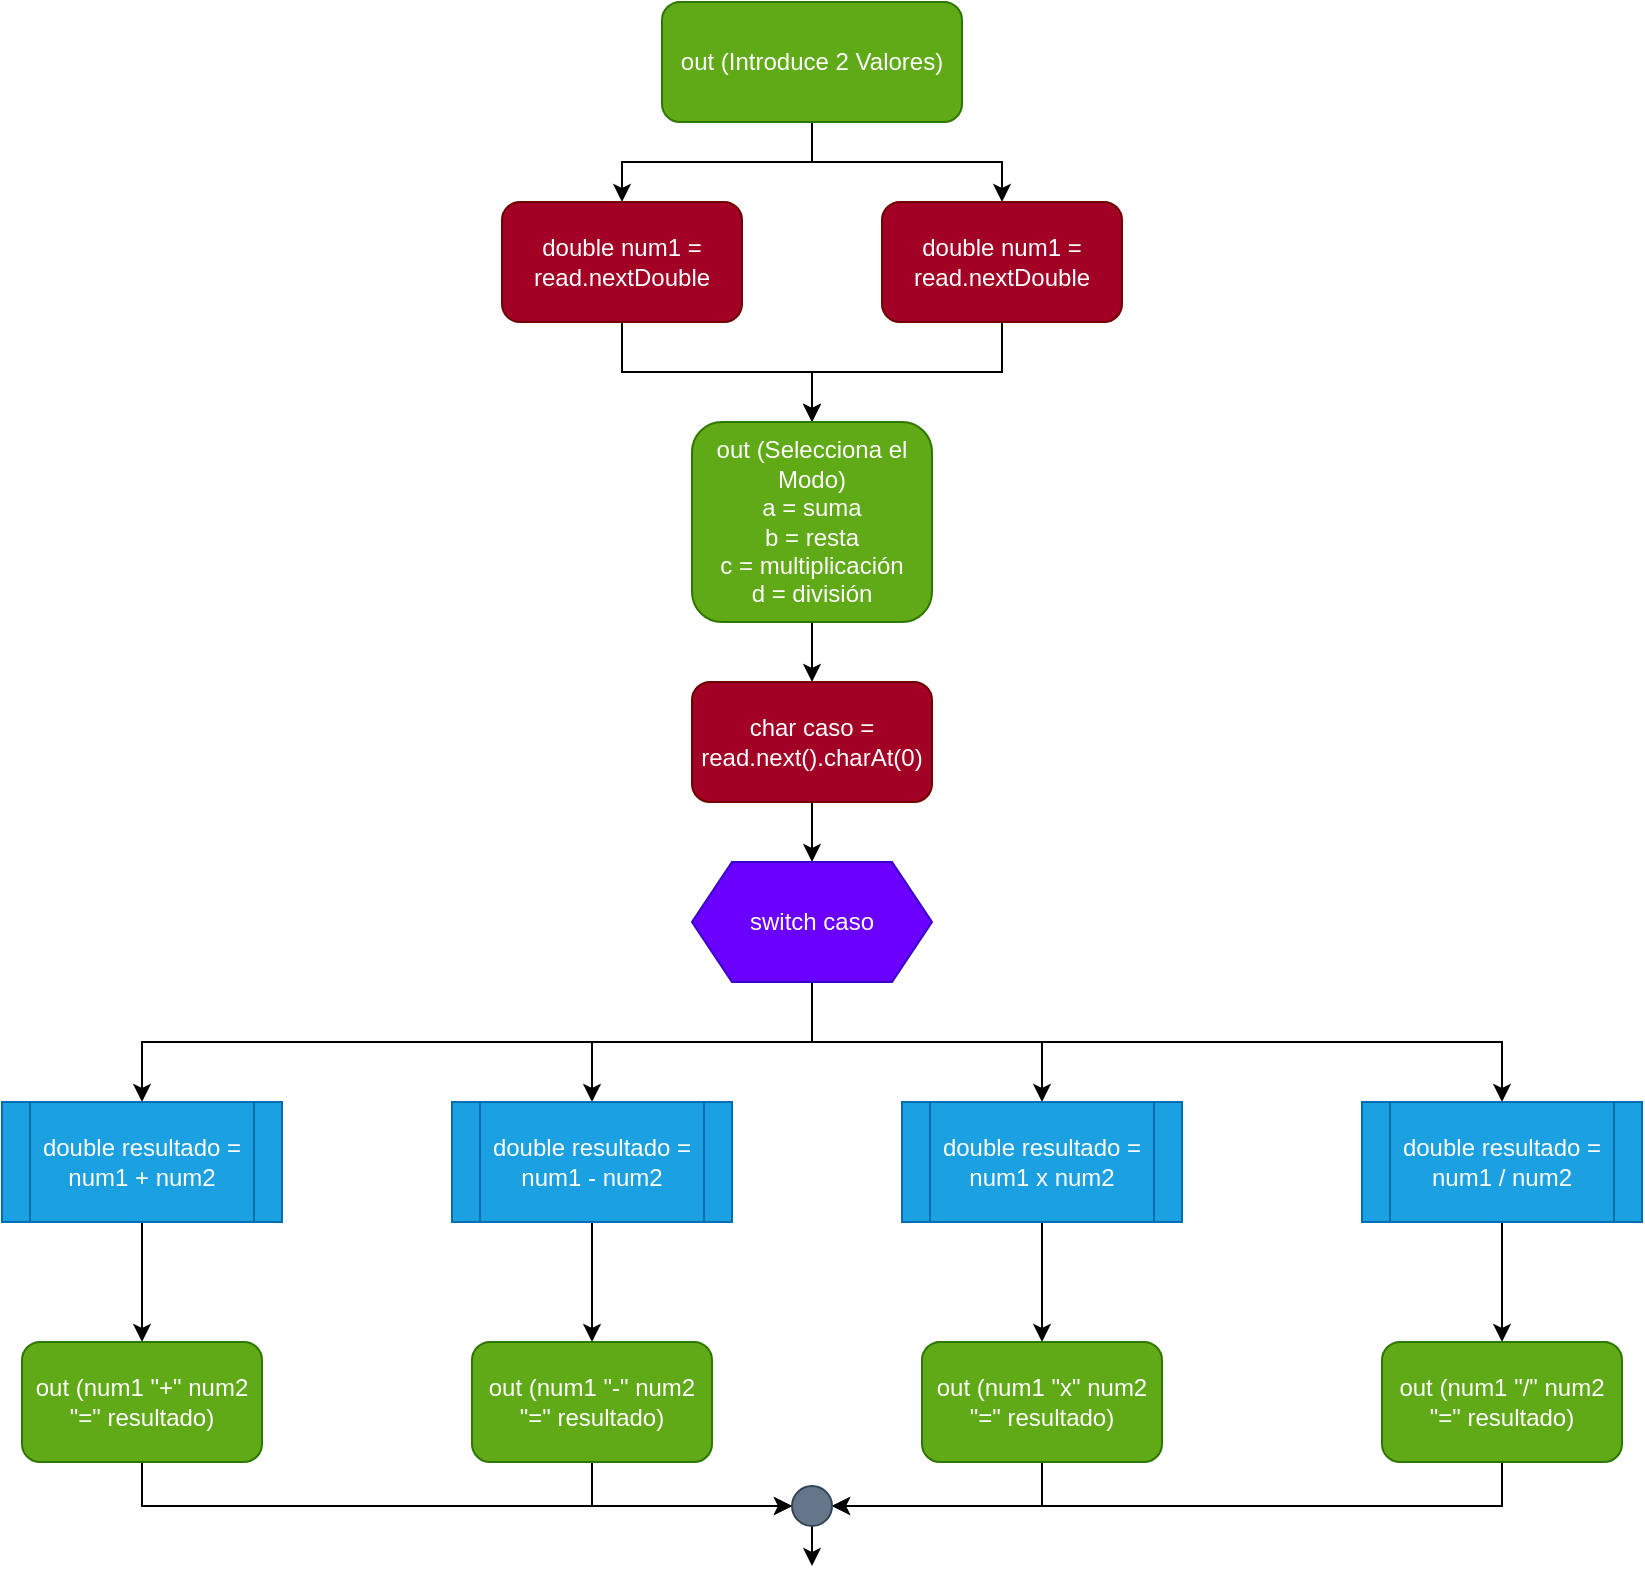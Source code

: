 <mxfile version="20.4.0" type="github">
  <diagram id="C5RBs43oDa-KdzZeNtuy" name="Page-1">
    <mxGraphModel dx="694" dy="368" grid="1" gridSize="10" guides="1" tooltips="1" connect="1" arrows="0" fold="1" page="1" pageScale="1" pageWidth="1169" pageHeight="827" math="0" shadow="0">
      <root>
        <mxCell id="WIyWlLk6GJQsqaUBKTNV-0" />
        <mxCell id="WIyWlLk6GJQsqaUBKTNV-1" parent="WIyWlLk6GJQsqaUBKTNV-0" />
        <mxCell id="PtO5_RdDYiuD5mhjzJ4b-3" style="edgeStyle=orthogonalEdgeStyle;rounded=0;orthogonalLoop=1;jettySize=auto;html=1;exitX=0.5;exitY=1;exitDx=0;exitDy=0;entryX=0.5;entryY=0;entryDx=0;entryDy=0;" edge="1" parent="WIyWlLk6GJQsqaUBKTNV-1" source="PtO5_RdDYiuD5mhjzJ4b-0" target="PtO5_RdDYiuD5mhjzJ4b-1">
          <mxGeometry relative="1" as="geometry" />
        </mxCell>
        <mxCell id="PtO5_RdDYiuD5mhjzJ4b-4" style="edgeStyle=orthogonalEdgeStyle;rounded=0;orthogonalLoop=1;jettySize=auto;html=1;exitX=0.5;exitY=1;exitDx=0;exitDy=0;entryX=0.5;entryY=0;entryDx=0;entryDy=0;" edge="1" parent="WIyWlLk6GJQsqaUBKTNV-1" source="PtO5_RdDYiuD5mhjzJ4b-0" target="PtO5_RdDYiuD5mhjzJ4b-2">
          <mxGeometry relative="1" as="geometry" />
        </mxCell>
        <mxCell id="PtO5_RdDYiuD5mhjzJ4b-0" value="out (Introduce 2 Valores)" style="rounded=1;whiteSpace=wrap;html=1;fillColor=#60a917;fontColor=#ffffff;strokeColor=#2D7600;" vertex="1" parent="WIyWlLk6GJQsqaUBKTNV-1">
          <mxGeometry x="505" y="23" width="150" height="60" as="geometry" />
        </mxCell>
        <mxCell id="PtO5_RdDYiuD5mhjzJ4b-7" style="edgeStyle=orthogonalEdgeStyle;rounded=0;orthogonalLoop=1;jettySize=auto;html=1;exitX=0.5;exitY=1;exitDx=0;exitDy=0;entryX=0.5;entryY=0;entryDx=0;entryDy=0;" edge="1" parent="WIyWlLk6GJQsqaUBKTNV-1" source="PtO5_RdDYiuD5mhjzJ4b-1" target="PtO5_RdDYiuD5mhjzJ4b-5">
          <mxGeometry relative="1" as="geometry" />
        </mxCell>
        <mxCell id="PtO5_RdDYiuD5mhjzJ4b-1" value="double num1 = read.nextDouble" style="rounded=1;whiteSpace=wrap;html=1;fillColor=#a20025;fontColor=#ffffff;strokeColor=#6F0000;" vertex="1" parent="WIyWlLk6GJQsqaUBKTNV-1">
          <mxGeometry x="425" y="123" width="120" height="60" as="geometry" />
        </mxCell>
        <mxCell id="PtO5_RdDYiuD5mhjzJ4b-6" style="edgeStyle=orthogonalEdgeStyle;rounded=0;orthogonalLoop=1;jettySize=auto;html=1;exitX=0.5;exitY=1;exitDx=0;exitDy=0;entryX=0.5;entryY=0;entryDx=0;entryDy=0;" edge="1" parent="WIyWlLk6GJQsqaUBKTNV-1" source="PtO5_RdDYiuD5mhjzJ4b-2" target="PtO5_RdDYiuD5mhjzJ4b-5">
          <mxGeometry relative="1" as="geometry" />
        </mxCell>
        <mxCell id="PtO5_RdDYiuD5mhjzJ4b-2" value="double num1 = read.nextDouble" style="rounded=1;whiteSpace=wrap;html=1;fillColor=#a20025;fontColor=#ffffff;strokeColor=#6F0000;" vertex="1" parent="WIyWlLk6GJQsqaUBKTNV-1">
          <mxGeometry x="615" y="123" width="120" height="60" as="geometry" />
        </mxCell>
        <mxCell id="PtO5_RdDYiuD5mhjzJ4b-9" style="edgeStyle=orthogonalEdgeStyle;rounded=0;orthogonalLoop=1;jettySize=auto;html=1;exitX=0.5;exitY=1;exitDx=0;exitDy=0;entryX=0.5;entryY=0;entryDx=0;entryDy=0;" edge="1" parent="WIyWlLk6GJQsqaUBKTNV-1" source="PtO5_RdDYiuD5mhjzJ4b-5" target="PtO5_RdDYiuD5mhjzJ4b-8">
          <mxGeometry relative="1" as="geometry" />
        </mxCell>
        <mxCell id="PtO5_RdDYiuD5mhjzJ4b-5" value="out (Selecciona el Modo)&lt;br&gt;a = suma&lt;br&gt;b = resta&lt;br&gt;c = multiplicación&lt;br&gt;d = división" style="rounded=1;whiteSpace=wrap;html=1;fillColor=#60a917;fontColor=#ffffff;strokeColor=#2D7600;" vertex="1" parent="WIyWlLk6GJQsqaUBKTNV-1">
          <mxGeometry x="520" y="233" width="120" height="100" as="geometry" />
        </mxCell>
        <mxCell id="PtO5_RdDYiuD5mhjzJ4b-11" style="edgeStyle=orthogonalEdgeStyle;rounded=0;orthogonalLoop=1;jettySize=auto;html=1;exitX=0.5;exitY=1;exitDx=0;exitDy=0;entryX=0.5;entryY=0;entryDx=0;entryDy=0;" edge="1" parent="WIyWlLk6GJQsqaUBKTNV-1" source="PtO5_RdDYiuD5mhjzJ4b-8" target="PtO5_RdDYiuD5mhjzJ4b-10">
          <mxGeometry relative="1" as="geometry" />
        </mxCell>
        <mxCell id="PtO5_RdDYiuD5mhjzJ4b-8" value="char caso = read.next().charAt(0)" style="rounded=1;whiteSpace=wrap;html=1;fillColor=#a20025;fontColor=#ffffff;strokeColor=#6F0000;" vertex="1" parent="WIyWlLk6GJQsqaUBKTNV-1">
          <mxGeometry x="520" y="363" width="120" height="60" as="geometry" />
        </mxCell>
        <mxCell id="PtO5_RdDYiuD5mhjzJ4b-27" style="edgeStyle=orthogonalEdgeStyle;rounded=0;orthogonalLoop=1;jettySize=auto;html=1;exitX=0.5;exitY=1;exitDx=0;exitDy=0;" edge="1" parent="WIyWlLk6GJQsqaUBKTNV-1" source="PtO5_RdDYiuD5mhjzJ4b-10" target="PtO5_RdDYiuD5mhjzJ4b-17">
          <mxGeometry relative="1" as="geometry" />
        </mxCell>
        <mxCell id="PtO5_RdDYiuD5mhjzJ4b-28" style="edgeStyle=orthogonalEdgeStyle;rounded=0;orthogonalLoop=1;jettySize=auto;html=1;exitX=0.5;exitY=1;exitDx=0;exitDy=0;entryX=0.5;entryY=0;entryDx=0;entryDy=0;" edge="1" parent="WIyWlLk6GJQsqaUBKTNV-1" source="PtO5_RdDYiuD5mhjzJ4b-10" target="PtO5_RdDYiuD5mhjzJ4b-16">
          <mxGeometry relative="1" as="geometry" />
        </mxCell>
        <mxCell id="PtO5_RdDYiuD5mhjzJ4b-29" style="edgeStyle=orthogonalEdgeStyle;rounded=0;orthogonalLoop=1;jettySize=auto;html=1;exitX=0.5;exitY=1;exitDx=0;exitDy=0;entryX=0.5;entryY=0;entryDx=0;entryDy=0;" edge="1" parent="WIyWlLk6GJQsqaUBKTNV-1" source="PtO5_RdDYiuD5mhjzJ4b-10" target="PtO5_RdDYiuD5mhjzJ4b-15">
          <mxGeometry relative="1" as="geometry" />
        </mxCell>
        <mxCell id="PtO5_RdDYiuD5mhjzJ4b-30" style="edgeStyle=orthogonalEdgeStyle;rounded=0;orthogonalLoop=1;jettySize=auto;html=1;exitX=0.5;exitY=1;exitDx=0;exitDy=0;entryX=0.5;entryY=0;entryDx=0;entryDy=0;" edge="1" parent="WIyWlLk6GJQsqaUBKTNV-1" source="PtO5_RdDYiuD5mhjzJ4b-10" target="PtO5_RdDYiuD5mhjzJ4b-14">
          <mxGeometry relative="1" as="geometry" />
        </mxCell>
        <mxCell id="PtO5_RdDYiuD5mhjzJ4b-10" value="switch caso" style="shape=hexagon;perimeter=hexagonPerimeter2;whiteSpace=wrap;html=1;fixedSize=1;fillColor=#6a00ff;fontColor=#ffffff;strokeColor=#3700CC;" vertex="1" parent="WIyWlLk6GJQsqaUBKTNV-1">
          <mxGeometry x="520" y="453" width="120" height="60" as="geometry" />
        </mxCell>
        <mxCell id="PtO5_RdDYiuD5mhjzJ4b-26" style="edgeStyle=orthogonalEdgeStyle;rounded=0;orthogonalLoop=1;jettySize=auto;html=1;exitX=0.5;exitY=1;exitDx=0;exitDy=0;entryX=0.5;entryY=0;entryDx=0;entryDy=0;" edge="1" parent="WIyWlLk6GJQsqaUBKTNV-1" source="PtO5_RdDYiuD5mhjzJ4b-14" target="PtO5_RdDYiuD5mhjzJ4b-18">
          <mxGeometry relative="1" as="geometry" />
        </mxCell>
        <mxCell id="PtO5_RdDYiuD5mhjzJ4b-14" value="double resultado = num1 + num2" style="shape=process;whiteSpace=wrap;html=1;backgroundOutline=1;fillColor=#1ba1e2;fontColor=#ffffff;strokeColor=#006EAF;" vertex="1" parent="WIyWlLk6GJQsqaUBKTNV-1">
          <mxGeometry x="175" y="573" width="140" height="60" as="geometry" />
        </mxCell>
        <mxCell id="PtO5_RdDYiuD5mhjzJ4b-24" style="edgeStyle=orthogonalEdgeStyle;rounded=0;orthogonalLoop=1;jettySize=auto;html=1;exitX=0.5;exitY=1;exitDx=0;exitDy=0;entryX=0.5;entryY=0;entryDx=0;entryDy=0;" edge="1" parent="WIyWlLk6GJQsqaUBKTNV-1" source="PtO5_RdDYiuD5mhjzJ4b-15" target="PtO5_RdDYiuD5mhjzJ4b-19">
          <mxGeometry relative="1" as="geometry" />
        </mxCell>
        <mxCell id="PtO5_RdDYiuD5mhjzJ4b-15" value="double resultado = num1 - num2" style="shape=process;whiteSpace=wrap;html=1;backgroundOutline=1;fillColor=#1ba1e2;fontColor=#ffffff;strokeColor=#006EAF;" vertex="1" parent="WIyWlLk6GJQsqaUBKTNV-1">
          <mxGeometry x="400" y="573" width="140" height="60" as="geometry" />
        </mxCell>
        <mxCell id="PtO5_RdDYiuD5mhjzJ4b-23" style="edgeStyle=orthogonalEdgeStyle;rounded=0;orthogonalLoop=1;jettySize=auto;html=1;exitX=0.5;exitY=1;exitDx=0;exitDy=0;entryX=0.5;entryY=0;entryDx=0;entryDy=0;" edge="1" parent="WIyWlLk6GJQsqaUBKTNV-1" source="PtO5_RdDYiuD5mhjzJ4b-16" target="PtO5_RdDYiuD5mhjzJ4b-20">
          <mxGeometry relative="1" as="geometry" />
        </mxCell>
        <mxCell id="PtO5_RdDYiuD5mhjzJ4b-16" value="double resultado = num1 x num2" style="shape=process;whiteSpace=wrap;html=1;backgroundOutline=1;fillColor=#1ba1e2;fontColor=#ffffff;strokeColor=#006EAF;" vertex="1" parent="WIyWlLk6GJQsqaUBKTNV-1">
          <mxGeometry x="625" y="573" width="140" height="60" as="geometry" />
        </mxCell>
        <mxCell id="PtO5_RdDYiuD5mhjzJ4b-22" style="edgeStyle=orthogonalEdgeStyle;rounded=0;orthogonalLoop=1;jettySize=auto;html=1;exitX=0.5;exitY=1;exitDx=0;exitDy=0;entryX=0.5;entryY=0;entryDx=0;entryDy=0;" edge="1" parent="WIyWlLk6GJQsqaUBKTNV-1" source="PtO5_RdDYiuD5mhjzJ4b-17" target="PtO5_RdDYiuD5mhjzJ4b-21">
          <mxGeometry relative="1" as="geometry" />
        </mxCell>
        <mxCell id="PtO5_RdDYiuD5mhjzJ4b-17" value="double resultado = num1 / num2" style="shape=process;whiteSpace=wrap;html=1;backgroundOutline=1;fillColor=#1ba1e2;fontColor=#ffffff;strokeColor=#006EAF;" vertex="1" parent="WIyWlLk6GJQsqaUBKTNV-1">
          <mxGeometry x="855" y="573" width="140" height="60" as="geometry" />
        </mxCell>
        <mxCell id="PtO5_RdDYiuD5mhjzJ4b-35" style="edgeStyle=orthogonalEdgeStyle;rounded=0;orthogonalLoop=1;jettySize=auto;html=1;exitX=0.5;exitY=1;exitDx=0;exitDy=0;entryX=0;entryY=0.5;entryDx=0;entryDy=0;" edge="1" parent="WIyWlLk6GJQsqaUBKTNV-1" source="PtO5_RdDYiuD5mhjzJ4b-18" target="PtO5_RdDYiuD5mhjzJ4b-31">
          <mxGeometry relative="1" as="geometry" />
        </mxCell>
        <mxCell id="PtO5_RdDYiuD5mhjzJ4b-18" value="out (num1 &quot;+&quot; num2 &quot;=&quot; resultado)" style="rounded=1;whiteSpace=wrap;html=1;fillColor=#60a917;fontColor=#ffffff;strokeColor=#2D7600;" vertex="1" parent="WIyWlLk6GJQsqaUBKTNV-1">
          <mxGeometry x="185" y="693" width="120" height="60" as="geometry" />
        </mxCell>
        <mxCell id="PtO5_RdDYiuD5mhjzJ4b-34" style="edgeStyle=orthogonalEdgeStyle;rounded=0;orthogonalLoop=1;jettySize=auto;html=1;exitX=0.5;exitY=1;exitDx=0;exitDy=0;entryX=0;entryY=0.5;entryDx=0;entryDy=0;" edge="1" parent="WIyWlLk6GJQsqaUBKTNV-1" source="PtO5_RdDYiuD5mhjzJ4b-19" target="PtO5_RdDYiuD5mhjzJ4b-31">
          <mxGeometry relative="1" as="geometry" />
        </mxCell>
        <mxCell id="PtO5_RdDYiuD5mhjzJ4b-19" value="out (num1 &quot;-&quot; num2 &quot;=&quot; resultado)" style="rounded=1;whiteSpace=wrap;html=1;fillColor=#60a917;fontColor=#ffffff;strokeColor=#2D7600;" vertex="1" parent="WIyWlLk6GJQsqaUBKTNV-1">
          <mxGeometry x="410" y="693" width="120" height="60" as="geometry" />
        </mxCell>
        <mxCell id="PtO5_RdDYiuD5mhjzJ4b-33" style="edgeStyle=orthogonalEdgeStyle;rounded=0;orthogonalLoop=1;jettySize=auto;html=1;exitX=0.5;exitY=1;exitDx=0;exitDy=0;entryX=1;entryY=0.5;entryDx=0;entryDy=0;" edge="1" parent="WIyWlLk6GJQsqaUBKTNV-1" source="PtO5_RdDYiuD5mhjzJ4b-20" target="PtO5_RdDYiuD5mhjzJ4b-31">
          <mxGeometry relative="1" as="geometry" />
        </mxCell>
        <mxCell id="PtO5_RdDYiuD5mhjzJ4b-20" value="out (num1 &quot;x&quot; num2 &quot;=&quot; resultado)" style="rounded=1;whiteSpace=wrap;html=1;fillColor=#60a917;fontColor=#ffffff;strokeColor=#2D7600;" vertex="1" parent="WIyWlLk6GJQsqaUBKTNV-1">
          <mxGeometry x="635" y="693" width="120" height="60" as="geometry" />
        </mxCell>
        <mxCell id="PtO5_RdDYiuD5mhjzJ4b-36" style="edgeStyle=orthogonalEdgeStyle;rounded=0;orthogonalLoop=1;jettySize=auto;html=1;exitX=0.5;exitY=1;exitDx=0;exitDy=0;entryX=1;entryY=0.5;entryDx=0;entryDy=0;" edge="1" parent="WIyWlLk6GJQsqaUBKTNV-1" source="PtO5_RdDYiuD5mhjzJ4b-21" target="PtO5_RdDYiuD5mhjzJ4b-31">
          <mxGeometry relative="1" as="geometry" />
        </mxCell>
        <mxCell id="PtO5_RdDYiuD5mhjzJ4b-21" value="out (num1 &quot;/&quot; num2 &quot;=&quot; resultado)" style="rounded=1;whiteSpace=wrap;html=1;fillColor=#60a917;fontColor=#ffffff;strokeColor=#2D7600;" vertex="1" parent="WIyWlLk6GJQsqaUBKTNV-1">
          <mxGeometry x="865" y="693" width="120" height="60" as="geometry" />
        </mxCell>
        <mxCell id="PtO5_RdDYiuD5mhjzJ4b-32" style="edgeStyle=orthogonalEdgeStyle;rounded=0;orthogonalLoop=1;jettySize=auto;html=1;exitX=0.5;exitY=1;exitDx=0;exitDy=0;" edge="1" parent="WIyWlLk6GJQsqaUBKTNV-1" source="PtO5_RdDYiuD5mhjzJ4b-31">
          <mxGeometry relative="1" as="geometry">
            <mxPoint x="580" y="805" as="targetPoint" />
          </mxGeometry>
        </mxCell>
        <mxCell id="PtO5_RdDYiuD5mhjzJ4b-31" value="" style="ellipse;whiteSpace=wrap;html=1;aspect=fixed;fillColor=#647687;fontColor=#ffffff;strokeColor=#314354;" vertex="1" parent="WIyWlLk6GJQsqaUBKTNV-1">
          <mxGeometry x="570" y="765" width="20" height="20" as="geometry" />
        </mxCell>
      </root>
    </mxGraphModel>
  </diagram>
</mxfile>
